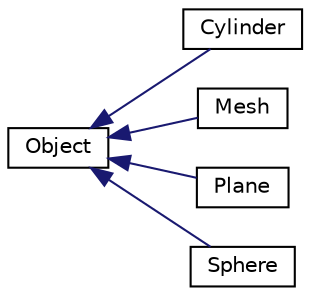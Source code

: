 digraph "Graphical Class Hierarchy"
{
  edge [fontname="Helvetica",fontsize="10",labelfontname="Helvetica",labelfontsize="10"];
  node [fontname="Helvetica",fontsize="10",shape=record];
  rankdir="LR";
  Node1 [label="Object",height=0.2,width=0.4,color="black", fillcolor="white", style="filled",URL="$structObject.html"];
  Node1 -> Node2 [dir="back",color="midnightblue",fontsize="10",style="solid",fontname="Helvetica"];
  Node2 [label="Cylinder",height=0.2,width=0.4,color="black", fillcolor="white", style="filled",URL="$classCylinder.html",tooltip="This class overrides the intersection method Object::intersect(). "];
  Node1 -> Node3 [dir="back",color="midnightblue",fontsize="10",style="solid",fontname="Helvetica"];
  Node3 [label="Mesh",height=0.2,width=0.4,color="black", fillcolor="white", style="filled",URL="$classMesh.html"];
  Node1 -> Node4 [dir="back",color="midnightblue",fontsize="10",style="solid",fontname="Helvetica"];
  Node4 [label="Plane",height=0.2,width=0.4,color="black", fillcolor="white", style="filled",URL="$classPlane.html"];
  Node1 -> Node5 [dir="back",color="midnightblue",fontsize="10",style="solid",fontname="Helvetica"];
  Node5 [label="Sphere",height=0.2,width=0.4,color="black", fillcolor="white", style="filled",URL="$classSphere.html"];
}
